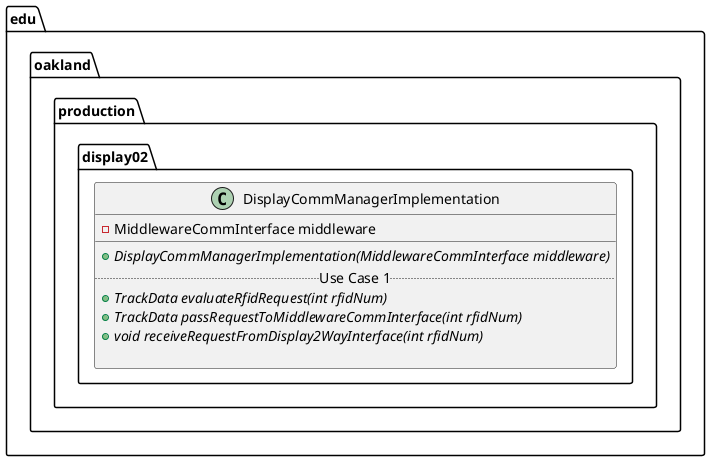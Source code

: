 @startuml DisplayCommManagerImplementation

package edu.oakland.production.display02 {
    class DisplayCommManagerImplementation {
        - MiddlewareCommInterface middleware
        __
        {abstract} + DisplayCommManagerImplementation(MiddlewareCommInterface middleware)
        .. Use Case 1 ..
        {abstract} + TrackData evaluateRfidRequest(int rfidNum)
        {abstract} + TrackData passRequestToMiddlewareCommInterface(int rfidNum)
        {abstract} + void receiveRequestFromDisplay2WayInterface(int rfidNum)

    }
}

@enduml
